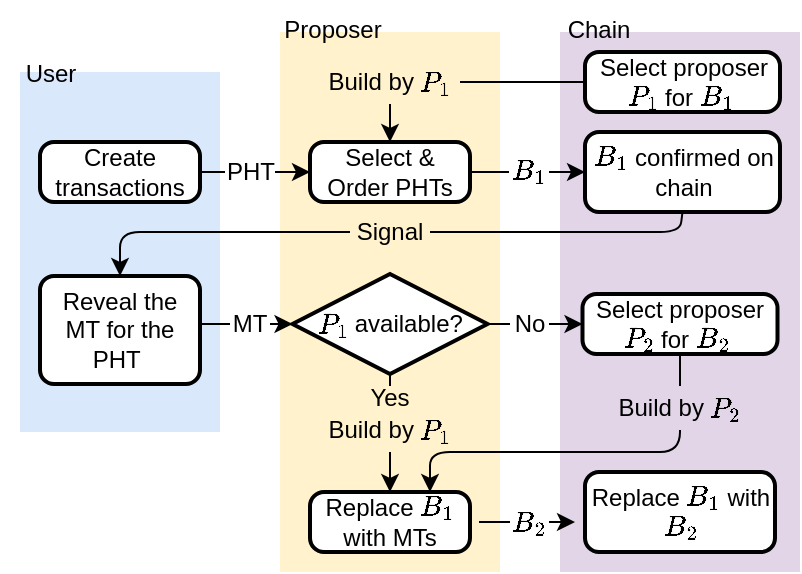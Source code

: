 <mxfile version="26.2.12">
  <diagram name="Page-1" id="ewwKVMGRooejmkT6I6RQ">
    <mxGraphModel dx="803" dy="313" grid="1" gridSize="10" guides="1" tooltips="1" connect="1" arrows="1" fold="1" page="1" pageScale="1" pageWidth="827" pageHeight="1169" math="1" shadow="0">
      <root>
        <mxCell id="0" />
        <mxCell id="1" parent="0" />
        <mxCell id="sIXrt2fdKtof5QL76QWl-6" value="" style="rounded=0;whiteSpace=wrap;html=1;fillColor=#dae8fc;strokeColor=none;movable=1;resizable=1;rotatable=1;deletable=1;editable=1;locked=0;connectable=1;" parent="1" vertex="1">
          <mxGeometry x="100" y="60" width="100" height="180" as="geometry" />
        </mxCell>
        <mxCell id="sIXrt2fdKtof5QL76QWl-9" value="" style="rounded=0;whiteSpace=wrap;html=1;fillColor=#fff2cc;strokeColor=none;movable=1;resizable=1;rotatable=1;deletable=1;editable=1;locked=0;connectable=1;" parent="1" vertex="1">
          <mxGeometry x="230" y="40" width="110" height="270" as="geometry" />
        </mxCell>
        <mxCell id="sIXrt2fdKtof5QL76QWl-12" value="Proposer" style="text;html=1;align=center;verticalAlign=middle;resizable=0;points=[];autosize=1;strokeColor=none;fillColor=none;" parent="1" vertex="1">
          <mxGeometry x="221" y="24" width="70" height="30" as="geometry" />
        </mxCell>
        <mxCell id="sIXrt2fdKtof5QL76QWl-13" value="" style="rounded=0;whiteSpace=wrap;html=1;fillColor=#e1d5e7;strokeColor=none;movable=1;resizable=1;rotatable=1;deletable=1;editable=1;locked=0;connectable=1;" parent="1" vertex="1">
          <mxGeometry x="370" y="40" width="120" height="270" as="geometry" />
        </mxCell>
        <mxCell id="WG_ju4HaZGRQZR121C4s-1" value="User" style="text;html=1;align=center;verticalAlign=middle;resizable=0;points=[];autosize=1;strokeColor=none;fillColor=none;" vertex="1" parent="1">
          <mxGeometry x="90" y="46" width="50" height="30" as="geometry" />
        </mxCell>
        <mxCell id="WG_ju4HaZGRQZR121C4s-2" value="Create transactions" style="rounded=1;whiteSpace=wrap;html=1;absoluteArcSize=1;arcSize=14;strokeWidth=2;" vertex="1" parent="1">
          <mxGeometry x="110" y="95" width="80" height="30" as="geometry" />
        </mxCell>
        <mxCell id="WG_ju4HaZGRQZR121C4s-3" value="" style="endArrow=classic;html=1;rounded=0;exitX=1;exitY=0.5;exitDx=0;exitDy=0;entryX=0;entryY=0.5;entryDx=0;entryDy=0;" edge="1" parent="1" source="WG_ju4HaZGRQZR121C4s-2" target="WG_ju4HaZGRQZR121C4s-6">
          <mxGeometry width="50" height="50" relative="1" as="geometry">
            <mxPoint x="149.71" y="145" as="sourcePoint" />
            <mxPoint x="250" y="110" as="targetPoint" />
          </mxGeometry>
        </mxCell>
        <mxCell id="WG_ju4HaZGRQZR121C4s-5" value="PHT" style="rounded=0;whiteSpace=wrap;html=1;strokeColor=none;" vertex="1" parent="1">
          <mxGeometry x="202.5" y="95" width="25" height="30" as="geometry" />
        </mxCell>
        <mxCell id="WG_ju4HaZGRQZR121C4s-6" value="Select &amp;amp; Order PHTs" style="rounded=1;whiteSpace=wrap;html=1;absoluteArcSize=1;arcSize=14;strokeWidth=2;" vertex="1" parent="1">
          <mxGeometry x="245" y="95" width="80" height="30" as="geometry" />
        </mxCell>
        <mxCell id="WG_ju4HaZGRQZR121C4s-7" value="" style="endArrow=classic;html=1;rounded=0;exitX=1;exitY=0.5;exitDx=0;exitDy=0;entryX=0;entryY=0.5;entryDx=0;entryDy=0;" edge="1" parent="1" source="WG_ju4HaZGRQZR121C4s-6" target="WG_ju4HaZGRQZR121C4s-8">
          <mxGeometry width="50" height="50" relative="1" as="geometry">
            <mxPoint x="420" y="365" as="sourcePoint" />
            <mxPoint x="470" y="315" as="targetPoint" />
          </mxGeometry>
        </mxCell>
        <mxCell id="WG_ju4HaZGRQZR121C4s-8" value="\(B_1\) confirmed on chain" style="rounded=1;whiteSpace=wrap;html=1;absoluteArcSize=1;arcSize=14;strokeWidth=2;" vertex="1" parent="1">
          <mxGeometry x="382.5" y="90" width="97.5" height="40" as="geometry" />
        </mxCell>
        <mxCell id="WG_ju4HaZGRQZR121C4s-9" value="\(B_1\)" style="rounded=0;whiteSpace=wrap;html=1;strokeColor=none;" vertex="1" parent="1">
          <mxGeometry x="344.5" y="94" width="20" height="30" as="geometry" />
        </mxCell>
        <mxCell id="WG_ju4HaZGRQZR121C4s-12" value="" style="endArrow=classic;html=1;rounded=1;exitX=0.5;exitY=1;exitDx=0;exitDy=0;curved=0;entryX=0.5;entryY=0;entryDx=0;entryDy=0;" edge="1" parent="1" source="WG_ju4HaZGRQZR121C4s-8" target="WG_ju4HaZGRQZR121C4s-21">
          <mxGeometry width="50" height="50" relative="1" as="geometry">
            <mxPoint x="510" y="401" as="sourcePoint" />
            <mxPoint x="190" y="201" as="targetPoint" />
            <Array as="points">
              <mxPoint x="430" y="140" />
              <mxPoint x="150" y="140" />
            </Array>
          </mxGeometry>
        </mxCell>
        <mxCell id="WG_ju4HaZGRQZR121C4s-13" value="" style="endArrow=classic;html=1;rounded=0;exitX=1;exitY=0.5;exitDx=0;exitDy=0;entryX=0;entryY=0.5;entryDx=0;entryDy=0;entryPerimeter=0;" edge="1" parent="1" target="WG_ju4HaZGRQZR121C4s-22">
          <mxGeometry width="50" height="50" relative="1" as="geometry">
            <mxPoint x="190" y="186.0" as="sourcePoint" />
            <mxPoint x="250" y="186.0" as="targetPoint" />
          </mxGeometry>
        </mxCell>
        <mxCell id="WG_ju4HaZGRQZR121C4s-14" value="MT" style="rounded=0;whiteSpace=wrap;html=1;strokeColor=none;" vertex="1" parent="1">
          <mxGeometry x="205" y="171" width="20" height="30" as="geometry" />
        </mxCell>
        <mxCell id="WG_ju4HaZGRQZR121C4s-15" value="Replace \(B_1\) with MTs" style="rounded=1;whiteSpace=wrap;html=1;absoluteArcSize=1;arcSize=14;strokeWidth=2;" vertex="1" parent="1">
          <mxGeometry x="245" y="270" width="80" height="30" as="geometry" />
        </mxCell>
        <mxCell id="WG_ju4HaZGRQZR121C4s-16" value="" style="endArrow=classic;html=1;rounded=0;exitX=1;exitY=0.5;exitDx=0;exitDy=0;entryX=0;entryY=0.5;entryDx=0;entryDy=0;" edge="1" parent="1">
          <mxGeometry width="50" height="50" relative="1" as="geometry">
            <mxPoint x="329.5" y="285" as="sourcePoint" />
            <mxPoint x="377.5" y="285" as="targetPoint" />
          </mxGeometry>
        </mxCell>
        <mxCell id="WG_ju4HaZGRQZR121C4s-17" value="\(B_2\)" style="rounded=0;whiteSpace=wrap;html=1;strokeColor=none;" vertex="1" parent="1">
          <mxGeometry x="345" y="270" width="19.5" height="30" as="geometry" />
        </mxCell>
        <mxCell id="WG_ju4HaZGRQZR121C4s-18" value="Replace \(B_1\) with \(B_2\)" style="rounded=1;whiteSpace=wrap;html=1;absoluteArcSize=1;arcSize=14;strokeWidth=2;" vertex="1" parent="1">
          <mxGeometry x="382.5" y="260" width="95" height="40" as="geometry" />
        </mxCell>
        <mxCell id="WG_ju4HaZGRQZR121C4s-19" value="Signal" style="rounded=0;whiteSpace=wrap;html=1;strokeColor=none;fillColor=#fff2cc;" vertex="1" parent="1">
          <mxGeometry x="265" y="130" width="40" height="20" as="geometry" />
        </mxCell>
        <mxCell id="WG_ju4HaZGRQZR121C4s-20" value="Chain" style="text;html=1;align=center;verticalAlign=middle;resizable=0;points=[];autosize=1;strokeColor=none;fillColor=none;" vertex="1" parent="1">
          <mxGeometry x="364" y="24" width="50" height="30" as="geometry" />
        </mxCell>
        <mxCell id="WG_ju4HaZGRQZR121C4s-21" value="Reveal the MT for the PHT&amp;nbsp;" style="rounded=1;whiteSpace=wrap;html=1;absoluteArcSize=1;arcSize=14;strokeWidth=2;" vertex="1" parent="1">
          <mxGeometry x="110" y="162" width="80" height="54" as="geometry" />
        </mxCell>
        <mxCell id="WG_ju4HaZGRQZR121C4s-22" value="\(P_1\) available?" style="strokeWidth=2;html=1;shape=mxgraph.flowchart.decision;whiteSpace=wrap;" vertex="1" parent="1">
          <mxGeometry x="236.25" y="161" width="97.5" height="50" as="geometry" />
        </mxCell>
        <mxCell id="WG_ju4HaZGRQZR121C4s-24" value="Select proposer \(P_1\) for \(B_1\)&amp;nbsp;" style="rounded=1;whiteSpace=wrap;html=1;absoluteArcSize=1;arcSize=14;strokeWidth=2;" vertex="1" parent="1">
          <mxGeometry x="382.5" y="50" width="97.5" height="30" as="geometry" />
        </mxCell>
        <mxCell id="WG_ju4HaZGRQZR121C4s-25" value="" style="endArrow=classic;html=1;rounded=1;exitX=0;exitY=0.5;exitDx=0;exitDy=0;entryX=0.5;entryY=0;entryDx=0;entryDy=0;curved=0;" edge="1" parent="1" source="WG_ju4HaZGRQZR121C4s-24" target="WG_ju4HaZGRQZR121C4s-6">
          <mxGeometry width="50" height="50" relative="1" as="geometry">
            <mxPoint x="300" y="200" as="sourcePoint" />
            <mxPoint x="350" y="150" as="targetPoint" />
            <Array as="points">
              <mxPoint x="285" y="65" />
            </Array>
          </mxGeometry>
        </mxCell>
        <mxCell id="WG_ju4HaZGRQZR121C4s-26" value="Select proposer \(P_2\) for \(B_2\)&amp;nbsp;" style="rounded=1;whiteSpace=wrap;html=1;absoluteArcSize=1;arcSize=14;strokeWidth=2;" vertex="1" parent="1">
          <mxGeometry x="381.25" y="171" width="97.5" height="30" as="geometry" />
        </mxCell>
        <mxCell id="WG_ju4HaZGRQZR121C4s-27" value="" style="endArrow=classic;html=1;rounded=0;entryX=0;entryY=0.5;entryDx=0;entryDy=0;exitX=1;exitY=0.5;exitDx=0;exitDy=0;exitPerimeter=0;" edge="1" parent="1" source="WG_ju4HaZGRQZR121C4s-22" target="WG_ju4HaZGRQZR121C4s-26">
          <mxGeometry width="50" height="50" relative="1" as="geometry">
            <mxPoint x="300" y="200" as="sourcePoint" />
            <mxPoint x="350" y="150" as="targetPoint" />
          </mxGeometry>
        </mxCell>
        <mxCell id="WG_ju4HaZGRQZR121C4s-28" value="" style="endArrow=classic;html=1;rounded=0;exitX=0.5;exitY=1;exitDx=0;exitDy=0;exitPerimeter=0;entryX=0.5;entryY=0;entryDx=0;entryDy=0;" edge="1" parent="1" source="WG_ju4HaZGRQZR121C4s-22" target="WG_ju4HaZGRQZR121C4s-15">
          <mxGeometry width="50" height="50" relative="1" as="geometry">
            <mxPoint x="300" y="200" as="sourcePoint" />
            <mxPoint x="350" y="150" as="targetPoint" />
          </mxGeometry>
        </mxCell>
        <mxCell id="WG_ju4HaZGRQZR121C4s-29" value="Yes" style="rounded=0;whiteSpace=wrap;html=1;strokeColor=none;fillColor=#fff2cc;" vertex="1" parent="1">
          <mxGeometry x="265" y="217" width="40" height="12" as="geometry" />
        </mxCell>
        <mxCell id="WG_ju4HaZGRQZR121C4s-30" value="No" style="rounded=0;whiteSpace=wrap;html=1;strokeColor=none;" vertex="1" parent="1">
          <mxGeometry x="345" y="171" width="19.5" height="30" as="geometry" />
        </mxCell>
        <mxCell id="WG_ju4HaZGRQZR121C4s-31" value="Build by&amp;nbsp;&lt;span style=&quot;color: rgba(0, 0, 0, 0); font-family: monospace; font-size: 0px; text-align: start; text-wrap-mode: nowrap;&quot;&gt;&lt;span style=&quot;color: rgb(0, 0, 0); font-family: Helvetica; font-size: 12px; text-align: center; text-wrap-mode: wrap;&quot;&gt;\(P_1\)&lt;/span&gt;%3CmxGraphModel%3E%3Croot%3E%3CmxCell%20id%3D%220%22%2F%3E%3CmxCell%20id%3D%221%22%20parent%3D%220%22%2F%3E%3CmxCell%20id%3D%222%22%20value%3D%22Yes%22%20style%3D%22rounded%3D0%3BwhiteSpace%3Dwrap%3Bhtml%3D1%3BstrokeColor%3Dnone%3BfillColor%3D%23fff2cc%3B%22%20vertex%3D%221%22%20parent%3D%221%22%3E%3CmxGeometry%20x%3D%22265%22%20y%3D%22216%22%20width%3D%2240%22%20height%3D%2212%22%20as%3D%22geometry%22%2F%3E%3C%2FmxCell%3E%3C%2Froot%3E%3C%2FmxGraphModel%3E&lt;/span&gt;" style="rounded=0;whiteSpace=wrap;html=1;strokeColor=none;fillColor=#fff2cc;" vertex="1" parent="1">
          <mxGeometry x="250" y="228" width="70" height="22" as="geometry" />
        </mxCell>
        <mxCell id="WG_ju4HaZGRQZR121C4s-32" value="Build by&amp;nbsp;&lt;span style=&quot;color: rgba(0, 0, 0, 0); font-family: monospace; font-size: 0px; text-align: start; text-wrap-mode: nowrap;&quot;&gt;&lt;span style=&quot;color: rgb(0, 0, 0); font-family: Helvetica; font-size: 12px; text-align: center; text-wrap-mode: wrap;&quot;&gt;\(P_1\)&lt;/span&gt;%3CmxGraphModel%3E%3Croot%3E%3CmxCell%20id%3D%220%22%2F%3E%3CmxCell%20id%3D%221%22%20parent%3D%220%22%2F%3E%3CmxCell%20id%3D%222%22%20value%3D%22Yes%22%20style%3D%22rounded%3D0%3BwhiteSpace%3Dwrap%3Bhtml%3D1%3BstrokeColor%3Dnone%3BfillColor%3D%23fff2cc%3B%22%20vertex%3D%221%22%20parent%3D%221%22%3E%3CmxGeometry%20x%3D%22265%22%20y%3D%22216%22%20width%3D%2240%22%20height%3D%2212%22%20as%3D%22geometry%22%2F%3E%3C%2FmxCell%3E%3C%2Froot%3E%3C%2FmxGraphModel%3E&lt;/span&gt;" style="rounded=0;whiteSpace=wrap;html=1;strokeColor=none;fillColor=#fff2cc;" vertex="1" parent="1">
          <mxGeometry x="250" y="54" width="70" height="22" as="geometry" />
        </mxCell>
        <mxCell id="WG_ju4HaZGRQZR121C4s-33" value="" style="endArrow=classic;html=1;rounded=1;exitX=0.5;exitY=1;exitDx=0;exitDy=0;entryX=0.75;entryY=0;entryDx=0;entryDy=0;curved=0;" edge="1" parent="1" source="WG_ju4HaZGRQZR121C4s-26" target="WG_ju4HaZGRQZR121C4s-15">
          <mxGeometry width="50" height="50" relative="1" as="geometry">
            <mxPoint x="300" y="200" as="sourcePoint" />
            <mxPoint x="350" y="150" as="targetPoint" />
            <Array as="points">
              <mxPoint x="430" y="250" />
              <mxPoint x="305" y="250" />
            </Array>
          </mxGeometry>
        </mxCell>
        <mxCell id="WG_ju4HaZGRQZR121C4s-34" value="Build by&amp;nbsp;&lt;span style=&quot;color: rgba(0, 0, 0, 0); font-family: monospace; font-size: 0px; text-align: start; text-wrap-mode: nowrap;&quot;&gt;&lt;span style=&quot;color: rgb(0, 0, 0); font-family: Helvetica; font-size: 12px; text-align: center; text-wrap-mode: wrap;&quot;&gt;\(P_2\)&lt;/span&gt;%3CmxGraphModel%3E%3Croot%3E%3CmxCell%20id%3D%220%22%2F%3E%3CmxCell%20id%3D%221%22%20parent%3D%220%22%2F%3E%3CmxCell%20id%3D%222%22%20value%3D%22Yes%22%20style%3D%22rounded%3D0%3BwhiteSpace%3Dwrap%3Bhtml%3D1%3BstrokeColor%3Dnone%3BfillColor%3D%23fff2cc%3B%22%20vertex%3D%221%22%20parent%3D%221%22%3E%3CmxGeometry%20x%3D%22265%22%20y%3D%22216%22%20width%3D%2240%22%20height%3D%2212%22%20as%3D%22geometry%22%2F%3E%3C%2FmxCell%3E%3C%2Froot%3E%3C%2FmxGraphModel%3E&lt;/span&gt;" style="rounded=0;whiteSpace=wrap;html=1;strokeColor=none;fillColor=#e1d5e7;" vertex="1" parent="1">
          <mxGeometry x="395" y="217" width="70" height="22" as="geometry" />
        </mxCell>
      </root>
    </mxGraphModel>
  </diagram>
</mxfile>
